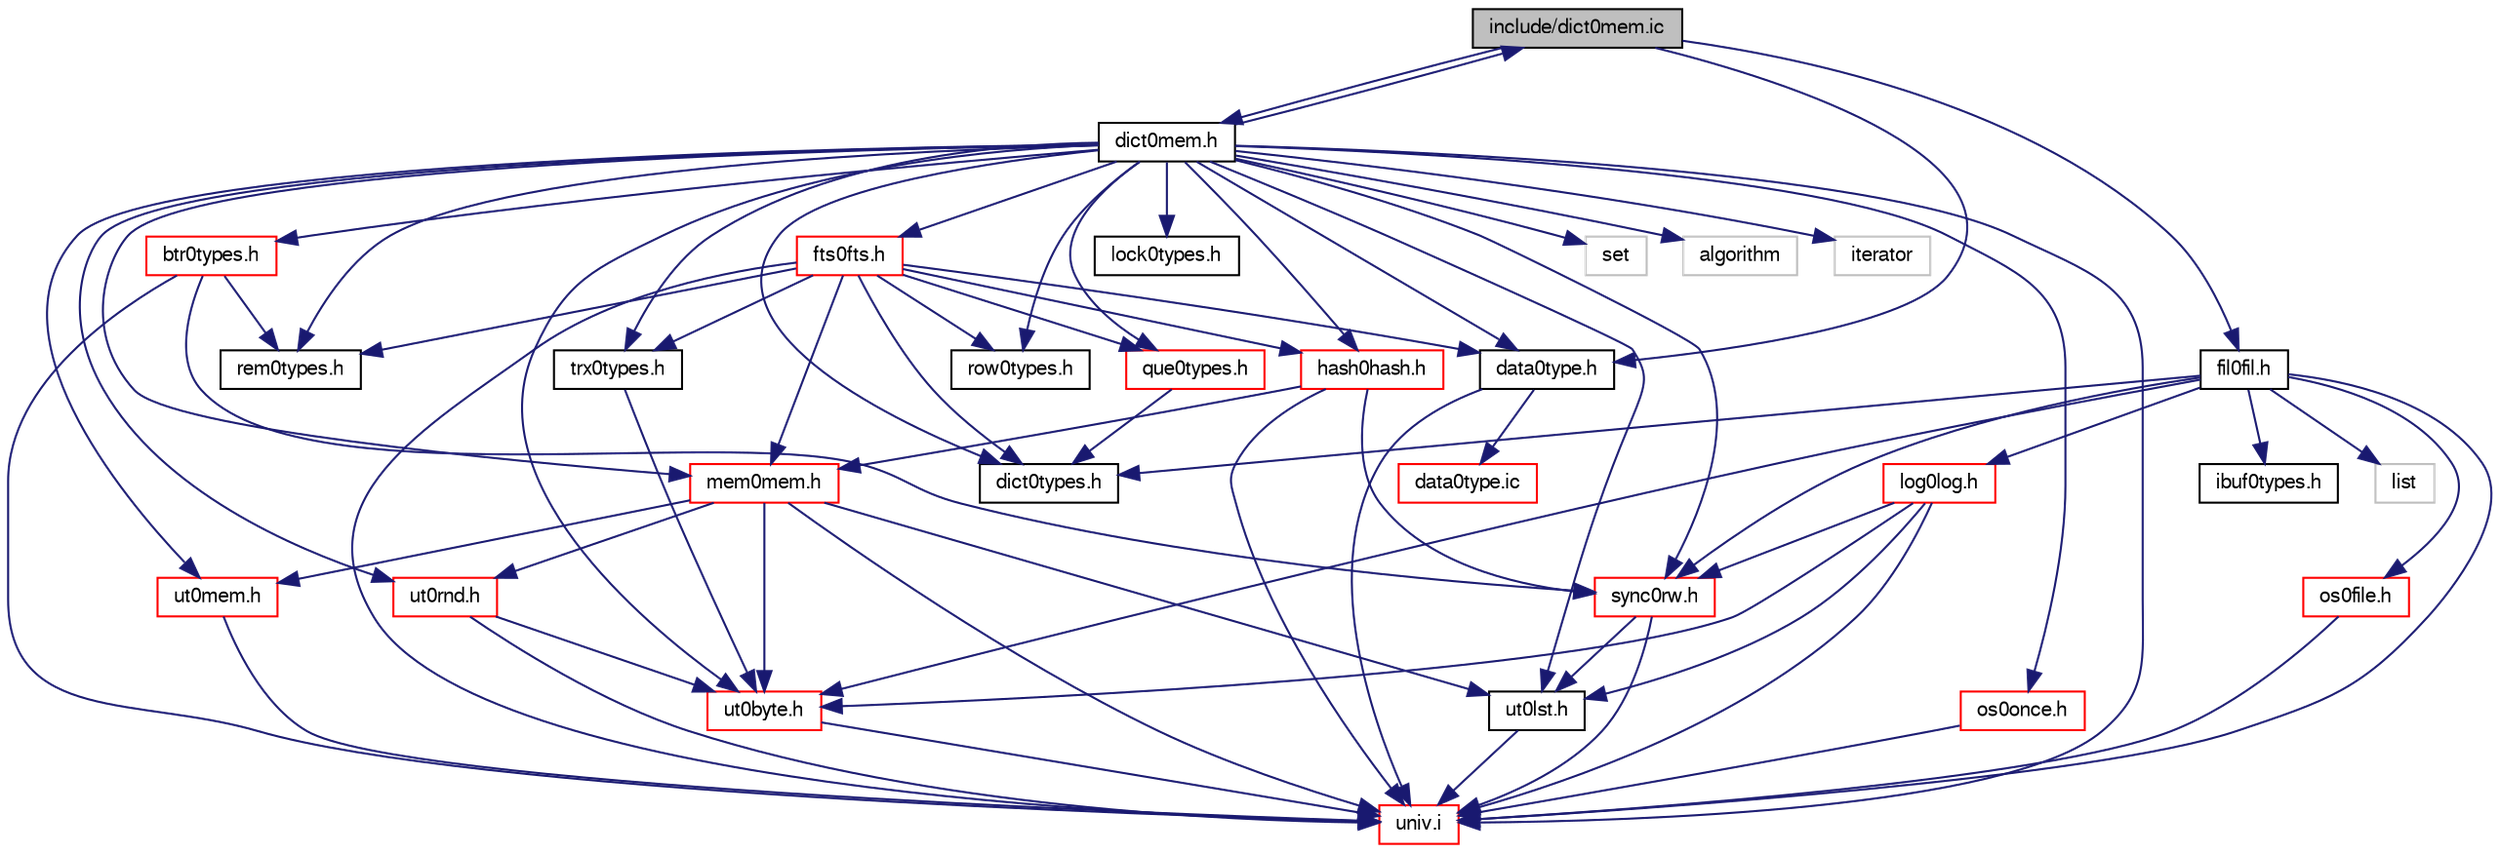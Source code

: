 digraph "include/dict0mem.ic"
{
  bgcolor="transparent";
  edge [fontname="FreeSans",fontsize="10",labelfontname="FreeSans",labelfontsize="10"];
  node [fontname="FreeSans",fontsize="10",shape=record];
  Node1 [label="include/dict0mem.ic",height=0.2,width=0.4,color="black", fillcolor="grey75", style="filled" fontcolor="black"];
  Node1 -> Node2 [color="midnightblue",fontsize="10",style="solid",fontname="FreeSans"];
  Node2 [label="data0type.h",height=0.2,width=0.4,color="black",URL="$data0type_8h.html"];
  Node2 -> Node3 [color="midnightblue",fontsize="10",style="solid",fontname="FreeSans"];
  Node3 [label="univ.i",height=0.2,width=0.4,color="red",URL="$univ_8i.html"];
  Node2 -> Node4 [color="midnightblue",fontsize="10",style="solid",fontname="FreeSans"];
  Node4 [label="data0type.ic",height=0.2,width=0.4,color="red",URL="$data0type_8ic.html"];
  Node1 -> Node5 [color="midnightblue",fontsize="10",style="solid",fontname="FreeSans"];
  Node5 [label="dict0mem.h",height=0.2,width=0.4,color="black",URL="$dict0mem_8h.html"];
  Node5 -> Node3 [color="midnightblue",fontsize="10",style="solid",fontname="FreeSans"];
  Node5 -> Node6 [color="midnightblue",fontsize="10",style="solid",fontname="FreeSans"];
  Node6 [label="dict0types.h",height=0.2,width=0.4,color="black",URL="$dict0types_8h.html"];
  Node5 -> Node2 [color="midnightblue",fontsize="10",style="solid",fontname="FreeSans"];
  Node5 -> Node7 [color="midnightblue",fontsize="10",style="solid",fontname="FreeSans"];
  Node7 [label="mem0mem.h",height=0.2,width=0.4,color="red",URL="$mem0mem_8h.html"];
  Node7 -> Node3 [color="midnightblue",fontsize="10",style="solid",fontname="FreeSans"];
  Node7 -> Node8 [color="midnightblue",fontsize="10",style="solid",fontname="FreeSans"];
  Node8 [label="ut0mem.h",height=0.2,width=0.4,color="red",URL="$ut0mem_8h.html"];
  Node8 -> Node3 [color="midnightblue",fontsize="10",style="solid",fontname="FreeSans"];
  Node7 -> Node9 [color="midnightblue",fontsize="10",style="solid",fontname="FreeSans"];
  Node9 [label="ut0byte.h",height=0.2,width=0.4,color="red",URL="$ut0byte_8h.html"];
  Node9 -> Node3 [color="midnightblue",fontsize="10",style="solid",fontname="FreeSans"];
  Node7 -> Node10 [color="midnightblue",fontsize="10",style="solid",fontname="FreeSans"];
  Node10 [label="ut0rnd.h",height=0.2,width=0.4,color="red",URL="$ut0rnd_8h.html"];
  Node10 -> Node3 [color="midnightblue",fontsize="10",style="solid",fontname="FreeSans"];
  Node10 -> Node9 [color="midnightblue",fontsize="10",style="solid",fontname="FreeSans"];
  Node7 -> Node11 [color="midnightblue",fontsize="10",style="solid",fontname="FreeSans"];
  Node11 [label="ut0lst.h",height=0.2,width=0.4,color="black",URL="$ut0lst_8h.html"];
  Node11 -> Node3 [color="midnightblue",fontsize="10",style="solid",fontname="FreeSans"];
  Node5 -> Node12 [color="midnightblue",fontsize="10",style="solid",fontname="FreeSans"];
  Node12 [label="row0types.h",height=0.2,width=0.4,color="black",URL="$row0types_8h.html"];
  Node5 -> Node13 [color="midnightblue",fontsize="10",style="solid",fontname="FreeSans"];
  Node13 [label="rem0types.h",height=0.2,width=0.4,color="black",URL="$rem0types_8h.html"];
  Node5 -> Node14 [color="midnightblue",fontsize="10",style="solid",fontname="FreeSans"];
  Node14 [label="btr0types.h",height=0.2,width=0.4,color="red",URL="$btr0types_8h.html"];
  Node14 -> Node3 [color="midnightblue",fontsize="10",style="solid",fontname="FreeSans"];
  Node14 -> Node13 [color="midnightblue",fontsize="10",style="solid",fontname="FreeSans"];
  Node14 -> Node15 [color="midnightblue",fontsize="10",style="solid",fontname="FreeSans"];
  Node15 [label="sync0rw.h",height=0.2,width=0.4,color="red",URL="$sync0rw_8h.html"];
  Node15 -> Node3 [color="midnightblue",fontsize="10",style="solid",fontname="FreeSans"];
  Node15 -> Node11 [color="midnightblue",fontsize="10",style="solid",fontname="FreeSans"];
  Node5 -> Node16 [color="midnightblue",fontsize="10",style="solid",fontname="FreeSans"];
  Node16 [label="lock0types.h",height=0.2,width=0.4,color="black",URL="$lock0types_8h.html"];
  Node5 -> Node17 [color="midnightblue",fontsize="10",style="solid",fontname="FreeSans"];
  Node17 [label="que0types.h",height=0.2,width=0.4,color="red",URL="$que0types_8h.html"];
  Node17 -> Node6 [color="midnightblue",fontsize="10",style="solid",fontname="FreeSans"];
  Node5 -> Node15 [color="midnightblue",fontsize="10",style="solid",fontname="FreeSans"];
  Node5 -> Node8 [color="midnightblue",fontsize="10",style="solid",fontname="FreeSans"];
  Node5 -> Node11 [color="midnightblue",fontsize="10",style="solid",fontname="FreeSans"];
  Node5 -> Node10 [color="midnightblue",fontsize="10",style="solid",fontname="FreeSans"];
  Node5 -> Node9 [color="midnightblue",fontsize="10",style="solid",fontname="FreeSans"];
  Node5 -> Node18 [color="midnightblue",fontsize="10",style="solid",fontname="FreeSans"];
  Node18 [label="hash0hash.h",height=0.2,width=0.4,color="red",URL="$hash0hash_8h.html"];
  Node18 -> Node3 [color="midnightblue",fontsize="10",style="solid",fontname="FreeSans"];
  Node18 -> Node7 [color="midnightblue",fontsize="10",style="solid",fontname="FreeSans"];
  Node18 -> Node15 [color="midnightblue",fontsize="10",style="solid",fontname="FreeSans"];
  Node5 -> Node19 [color="midnightblue",fontsize="10",style="solid",fontname="FreeSans"];
  Node19 [label="trx0types.h",height=0.2,width=0.4,color="black",URL="$trx0types_8h.html"];
  Node19 -> Node9 [color="midnightblue",fontsize="10",style="solid",fontname="FreeSans"];
  Node5 -> Node20 [color="midnightblue",fontsize="10",style="solid",fontname="FreeSans"];
  Node20 [label="fts0fts.h",height=0.2,width=0.4,color="red",URL="$fts0fts_8h.html"];
  Node20 -> Node3 [color="midnightblue",fontsize="10",style="solid",fontname="FreeSans"];
  Node20 -> Node2 [color="midnightblue",fontsize="10",style="solid",fontname="FreeSans"];
  Node20 -> Node6 [color="midnightblue",fontsize="10",style="solid",fontname="FreeSans"];
  Node20 -> Node18 [color="midnightblue",fontsize="10",style="solid",fontname="FreeSans"];
  Node20 -> Node7 [color="midnightblue",fontsize="10",style="solid",fontname="FreeSans"];
  Node20 -> Node13 [color="midnightblue",fontsize="10",style="solid",fontname="FreeSans"];
  Node20 -> Node12 [color="midnightblue",fontsize="10",style="solid",fontname="FreeSans"];
  Node20 -> Node19 [color="midnightblue",fontsize="10",style="solid",fontname="FreeSans"];
  Node20 -> Node17 [color="midnightblue",fontsize="10",style="solid",fontname="FreeSans"];
  Node5 -> Node21 [color="midnightblue",fontsize="10",style="solid",fontname="FreeSans"];
  Node21 [label="os0once.h",height=0.2,width=0.4,color="red",URL="$os0once_8h.html"];
  Node21 -> Node3 [color="midnightblue",fontsize="10",style="solid",fontname="FreeSans"];
  Node5 -> Node22 [color="midnightblue",fontsize="10",style="solid",fontname="FreeSans"];
  Node22 [label="set",height=0.2,width=0.4,color="grey75"];
  Node5 -> Node23 [color="midnightblue",fontsize="10",style="solid",fontname="FreeSans"];
  Node23 [label="algorithm",height=0.2,width=0.4,color="grey75"];
  Node5 -> Node24 [color="midnightblue",fontsize="10",style="solid",fontname="FreeSans"];
  Node24 [label="iterator",height=0.2,width=0.4,color="grey75"];
  Node5 -> Node1 [color="midnightblue",fontsize="10",style="solid",fontname="FreeSans"];
  Node1 -> Node25 [color="midnightblue",fontsize="10",style="solid",fontname="FreeSans"];
  Node25 [label="fil0fil.h",height=0.2,width=0.4,color="black",URL="$fil0fil_8h.html"];
  Node25 -> Node3 [color="midnightblue",fontsize="10",style="solid",fontname="FreeSans"];
  Node25 -> Node6 [color="midnightblue",fontsize="10",style="solid",fontname="FreeSans"];
  Node25 -> Node9 [color="midnightblue",fontsize="10",style="solid",fontname="FreeSans"];
  Node25 -> Node26 [color="midnightblue",fontsize="10",style="solid",fontname="FreeSans"];
  Node26 [label="os0file.h",height=0.2,width=0.4,color="red",URL="$os0file_8h.html"];
  Node26 -> Node3 [color="midnightblue",fontsize="10",style="solid",fontname="FreeSans"];
  Node25 -> Node15 [color="midnightblue",fontsize="10",style="solid",fontname="FreeSans"];
  Node25 -> Node27 [color="midnightblue",fontsize="10",style="solid",fontname="FreeSans"];
  Node27 [label="ibuf0types.h",height=0.2,width=0.4,color="black",URL="$ibuf0types_8h.html"];
  Node25 -> Node28 [color="midnightblue",fontsize="10",style="solid",fontname="FreeSans"];
  Node28 [label="log0log.h",height=0.2,width=0.4,color="red",URL="$log0log_8h.html"];
  Node28 -> Node3 [color="midnightblue",fontsize="10",style="solid",fontname="FreeSans"];
  Node28 -> Node9 [color="midnightblue",fontsize="10",style="solid",fontname="FreeSans"];
  Node28 -> Node11 [color="midnightblue",fontsize="10",style="solid",fontname="FreeSans"];
  Node28 -> Node15 [color="midnightblue",fontsize="10",style="solid",fontname="FreeSans"];
  Node25 -> Node29 [color="midnightblue",fontsize="10",style="solid",fontname="FreeSans"];
  Node29 [label="list",height=0.2,width=0.4,color="grey75"];
}
